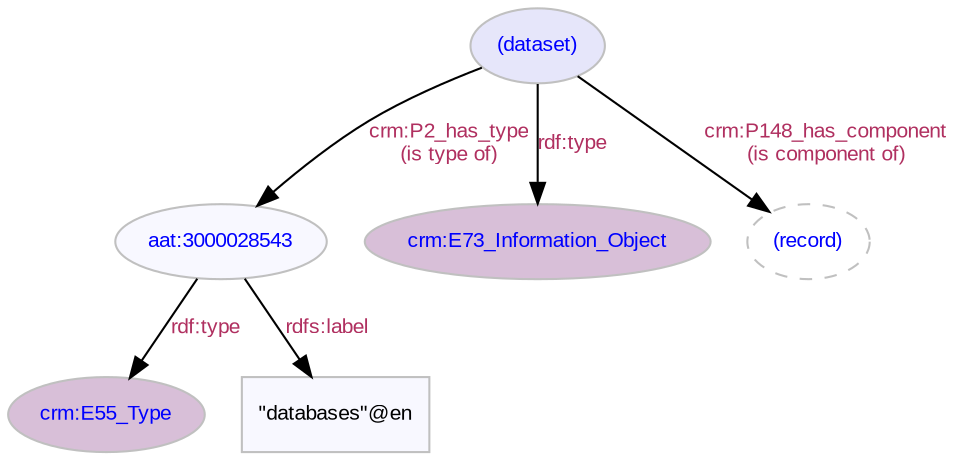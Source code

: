 digraph {
   // label = "Dataset";
   // labelloc = "t";
   node [color=gray, fontcolor=blue, fontsize=10, fontname=Arial, style=filled, fillcolor=ghostwhite];
   edge [color=black, fontcolor=maroon, fontsize=10, fontname=Arial ];
   "aat:3000028543" [target="aat", URL="http://vocab.getty.edu/aat/3000028543"]; 
   "crm:E73_Information_Object" [fillcolor=thistle, target="crm", URL="http://www.cidoc-crm.org/cidoc-crm/E73_Information_Object"];
   "crm:E55_Type" [fillcolor=thistle, target="crm", URL="http://www.cidoc-crm.org/cidoc-crm/E55_Type"];
   "\"databases\"@en" [shape=box, fontcolor=black];
   "(dataset)" -> "crm:E73_Information_Object" [label="rdf:type", labelURL="http://www.w3.org/1999/02/22-rdf-syntax-ns#type"];
   "(dataset)" -> "(record)" [label="crm:P148_has_component\n(is component of)", labelURL="http://www.cidoc-crm.org/cidoc-crm/P148_has_component"];
   "(record)" [style=dashed];
   "(dataset)" [fillcolor=lavender];
   "aat:3000028543" -> "crm:E55_Type" [label="rdf:type", labelURL="http://www.w3.org/1999/02/22-rdf-syntax-ns#type"]; 
   "aat:3000028543" -> "\"databases\"@en" [label="rdfs:label", labelURL="http://www.w3.org/2000/01/rdf-schema#label"];
   "(dataset)" -> "aat:3000028543" [label="crm:P2_has_type\n(is type of)", labelURL="http://www.cidoc-crm.org/cidoc-crm/P2_has_type"];
}